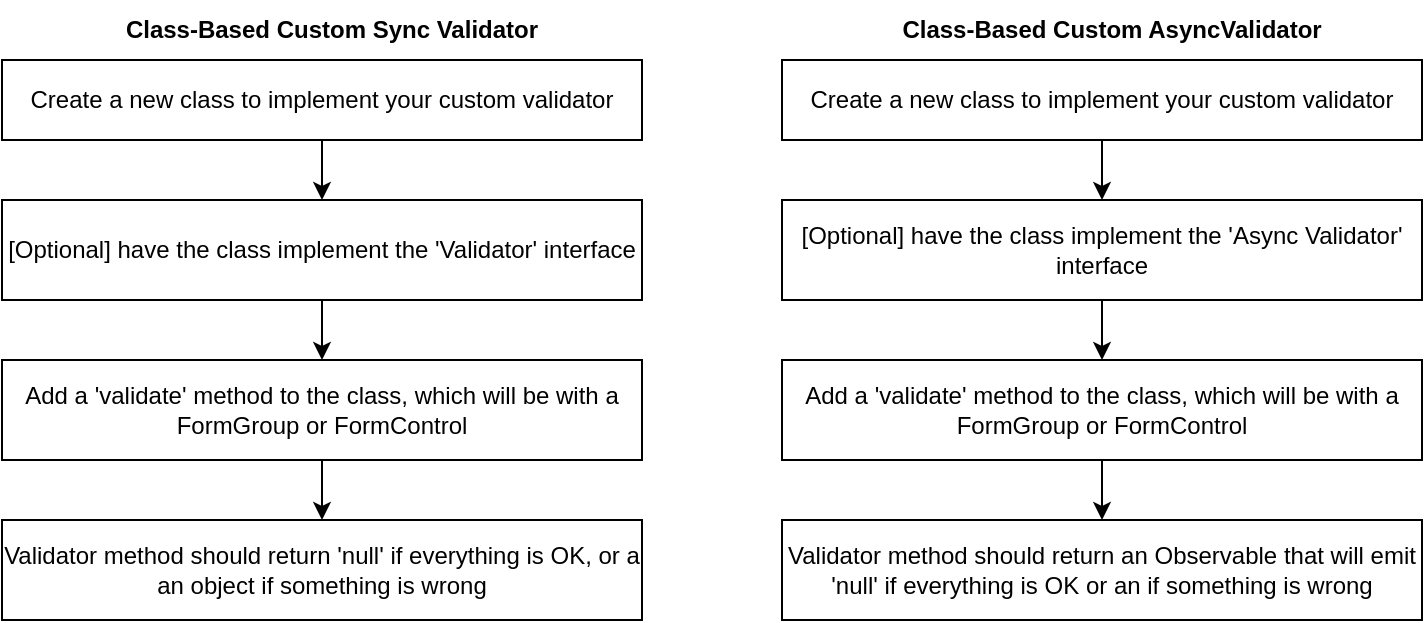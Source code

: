 <mxfile version="21.6.6" type="device">
  <diagram name="Page-1" id="KAhYZPPwRW-ByHqyqQoo">
    <mxGraphModel dx="880" dy="478" grid="1" gridSize="10" guides="1" tooltips="1" connect="1" arrows="1" fold="1" page="1" pageScale="1" pageWidth="850" pageHeight="1100" math="0" shadow="0">
      <root>
        <mxCell id="0" />
        <mxCell id="1" parent="0" />
        <mxCell id="N7et6VhgEhVG0fBz1qnN-1" value="Class-Based Custom Sync Validator" style="text;html=1;strokeColor=none;fillColor=none;align=center;verticalAlign=middle;whiteSpace=wrap;rounded=0;fontStyle=1" parent="1" vertex="1">
          <mxGeometry x="120" y="90" width="250" height="30" as="geometry" />
        </mxCell>
        <mxCell id="N7et6VhgEhVG0fBz1qnN-6" style="edgeStyle=orthogonalEdgeStyle;rounded=0;orthogonalLoop=1;jettySize=auto;html=1;exitX=0.5;exitY=1;exitDx=0;exitDy=0;entryX=0.5;entryY=0;entryDx=0;entryDy=0;" parent="1" source="N7et6VhgEhVG0fBz1qnN-2" target="N7et6VhgEhVG0fBz1qnN-3" edge="1">
          <mxGeometry relative="1" as="geometry" />
        </mxCell>
        <mxCell id="N7et6VhgEhVG0fBz1qnN-2" value="Create a new class to implement your custom validator" style="rounded=0;whiteSpace=wrap;html=1;" parent="1" vertex="1">
          <mxGeometry x="80" y="120" width="320" height="40" as="geometry" />
        </mxCell>
        <mxCell id="N7et6VhgEhVG0fBz1qnN-7" style="edgeStyle=orthogonalEdgeStyle;rounded=0;orthogonalLoop=1;jettySize=auto;html=1;exitX=0.5;exitY=1;exitDx=0;exitDy=0;entryX=0.5;entryY=0;entryDx=0;entryDy=0;" parent="1" source="N7et6VhgEhVG0fBz1qnN-3" target="N7et6VhgEhVG0fBz1qnN-4" edge="1">
          <mxGeometry relative="1" as="geometry" />
        </mxCell>
        <mxCell id="N7et6VhgEhVG0fBz1qnN-3" value="[Optional] have the class implement the &#39;Validator&#39; interface" style="whiteSpace=wrap;html=1;" parent="1" vertex="1">
          <mxGeometry x="80" y="190" width="320" height="50" as="geometry" />
        </mxCell>
        <mxCell id="N7et6VhgEhVG0fBz1qnN-8" style="edgeStyle=orthogonalEdgeStyle;rounded=0;orthogonalLoop=1;jettySize=auto;html=1;exitX=0.5;exitY=1;exitDx=0;exitDy=0;entryX=0.5;entryY=0;entryDx=0;entryDy=0;" parent="1" source="N7et6VhgEhVG0fBz1qnN-4" target="N7et6VhgEhVG0fBz1qnN-5" edge="1">
          <mxGeometry relative="1" as="geometry" />
        </mxCell>
        <mxCell id="N7et6VhgEhVG0fBz1qnN-4" value="Add a &#39;validate&#39; method to the class, which will be with a FormGroup or FormControl" style="whiteSpace=wrap;html=1;" parent="1" vertex="1">
          <mxGeometry x="80" y="270" width="320" height="50" as="geometry" />
        </mxCell>
        <mxCell id="N7et6VhgEhVG0fBz1qnN-5" value="Validator method should return &#39;null&#39; if everything is OK, or a an object if something is wrong" style="whiteSpace=wrap;html=1;" parent="1" vertex="1">
          <mxGeometry x="80" y="350" width="320" height="50" as="geometry" />
        </mxCell>
        <mxCell id="XpXXUzZRImZaosSwKsz3-1" value="Class-Based Custom AsyncValidator" style="text;html=1;strokeColor=none;fillColor=none;align=center;verticalAlign=middle;whiteSpace=wrap;rounded=0;fontStyle=1" vertex="1" parent="1">
          <mxGeometry x="510" y="90" width="250" height="30" as="geometry" />
        </mxCell>
        <mxCell id="XpXXUzZRImZaosSwKsz3-2" style="edgeStyle=orthogonalEdgeStyle;rounded=0;orthogonalLoop=1;jettySize=auto;html=1;exitX=0.5;exitY=1;exitDx=0;exitDy=0;entryX=0.5;entryY=0;entryDx=0;entryDy=0;" edge="1" source="XpXXUzZRImZaosSwKsz3-3" target="XpXXUzZRImZaosSwKsz3-5" parent="1">
          <mxGeometry relative="1" as="geometry" />
        </mxCell>
        <mxCell id="XpXXUzZRImZaosSwKsz3-3" value="Create a new class to implement your custom validator" style="rounded=0;whiteSpace=wrap;html=1;" vertex="1" parent="1">
          <mxGeometry x="470" y="120" width="320" height="40" as="geometry" />
        </mxCell>
        <mxCell id="XpXXUzZRImZaosSwKsz3-4" style="edgeStyle=orthogonalEdgeStyle;rounded=0;orthogonalLoop=1;jettySize=auto;html=1;exitX=0.5;exitY=1;exitDx=0;exitDy=0;entryX=0.5;entryY=0;entryDx=0;entryDy=0;" edge="1" source="XpXXUzZRImZaosSwKsz3-5" target="XpXXUzZRImZaosSwKsz3-7" parent="1">
          <mxGeometry relative="1" as="geometry" />
        </mxCell>
        <mxCell id="XpXXUzZRImZaosSwKsz3-5" value="[Optional] have the class implement the &#39;Async Validator&#39; interface" style="whiteSpace=wrap;html=1;" vertex="1" parent="1">
          <mxGeometry x="470" y="190" width="320" height="50" as="geometry" />
        </mxCell>
        <mxCell id="XpXXUzZRImZaosSwKsz3-6" style="edgeStyle=orthogonalEdgeStyle;rounded=0;orthogonalLoop=1;jettySize=auto;html=1;exitX=0.5;exitY=1;exitDx=0;exitDy=0;entryX=0.5;entryY=0;entryDx=0;entryDy=0;" edge="1" source="XpXXUzZRImZaosSwKsz3-7" target="XpXXUzZRImZaosSwKsz3-8" parent="1">
          <mxGeometry relative="1" as="geometry" />
        </mxCell>
        <mxCell id="XpXXUzZRImZaosSwKsz3-7" value="Add a &#39;validate&#39; method to the class, which will be with a FormGroup or FormControl" style="whiteSpace=wrap;html=1;" vertex="1" parent="1">
          <mxGeometry x="470" y="270" width="320" height="50" as="geometry" />
        </mxCell>
        <mxCell id="XpXXUzZRImZaosSwKsz3-8" value="Validator method should return an Observable that will emit &#39;null&#39; if everything is OK or an if something is wrong" style="whiteSpace=wrap;html=1;" vertex="1" parent="1">
          <mxGeometry x="470" y="350" width="320" height="50" as="geometry" />
        </mxCell>
      </root>
    </mxGraphModel>
  </diagram>
</mxfile>
